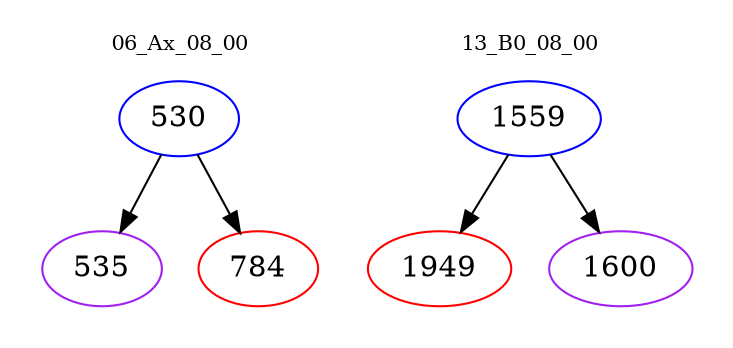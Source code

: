 digraph{
subgraph cluster_0 {
color = white
label = "06_Ax_08_00";
fontsize=10;
T0_530 [label="530", color="blue"]
T0_530 -> T0_535 [color="black"]
T0_535 [label="535", color="purple"]
T0_530 -> T0_784 [color="black"]
T0_784 [label="784", color="red"]
}
subgraph cluster_1 {
color = white
label = "13_B0_08_00";
fontsize=10;
T1_1559 [label="1559", color="blue"]
T1_1559 -> T1_1949 [color="black"]
T1_1949 [label="1949", color="red"]
T1_1559 -> T1_1600 [color="black"]
T1_1600 [label="1600", color="purple"]
}
}

